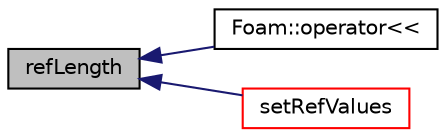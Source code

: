 digraph "refLength"
{
  bgcolor="transparent";
  edge [fontname="Helvetica",fontsize="10",labelfontname="Helvetica",labelfontsize="10"];
  node [fontname="Helvetica",fontsize="10",shape=record];
  rankdir="LR";
  Node1 [label="refLength",height=0.2,width=0.4,color="black", fillcolor="grey75", style="filled", fontcolor="black"];
  Node1 -> Node2 [dir="back",color="midnightblue",fontsize="10",style="solid",fontname="Helvetica"];
  Node2 [label="Foam::operator\<\<",height=0.2,width=0.4,color="black",URL="$a10909.html#ae12ca579a804acaa71b2aae74015687c"];
  Node1 -> Node3 [dir="back",color="midnightblue",fontsize="10",style="solid",fontname="Helvetica"];
  Node3 [label="setRefValues",height=0.2,width=0.4,color="red",URL="$a02161.html#ac83f06258bf696d227f110b4f456b213"];
}
